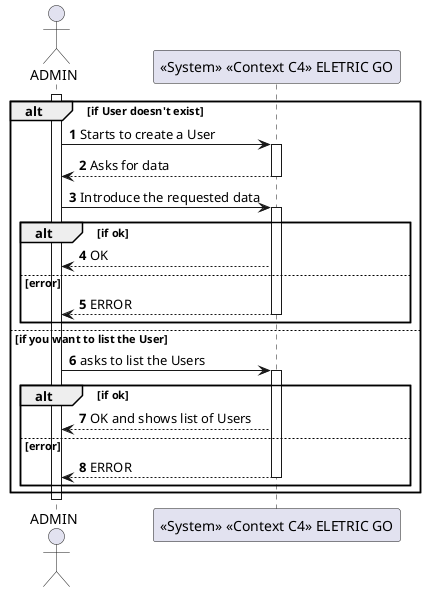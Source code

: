 @startuml Sequence Diagram
autonumber

actor ADMIN as LM

participant "<<System>> <<Context C4>> ELETRIC GO" as SYS

activate LM
alt if User doesn't exist
LM -> SYS: Starts to create a User
activate SYS 
SYS --> LM: Asks for data
deactivate SYS
LM-> SYS : Introduce the requested data
activate SYS  

alt if ok 


LM <-- SYS: OK

else error 
 

LM <-- SYS: ERROR

deactivate SYS



end alt

else if you want to list the User
LM -> SYS: asks to list the Users
alt if ok 

activate SYS

 
LM <-- SYS: OK and shows list of Users

else error 


LM <-- SYS: ERROR
deactivate SYS


end alt
end alt
deactivate LM
@enduml